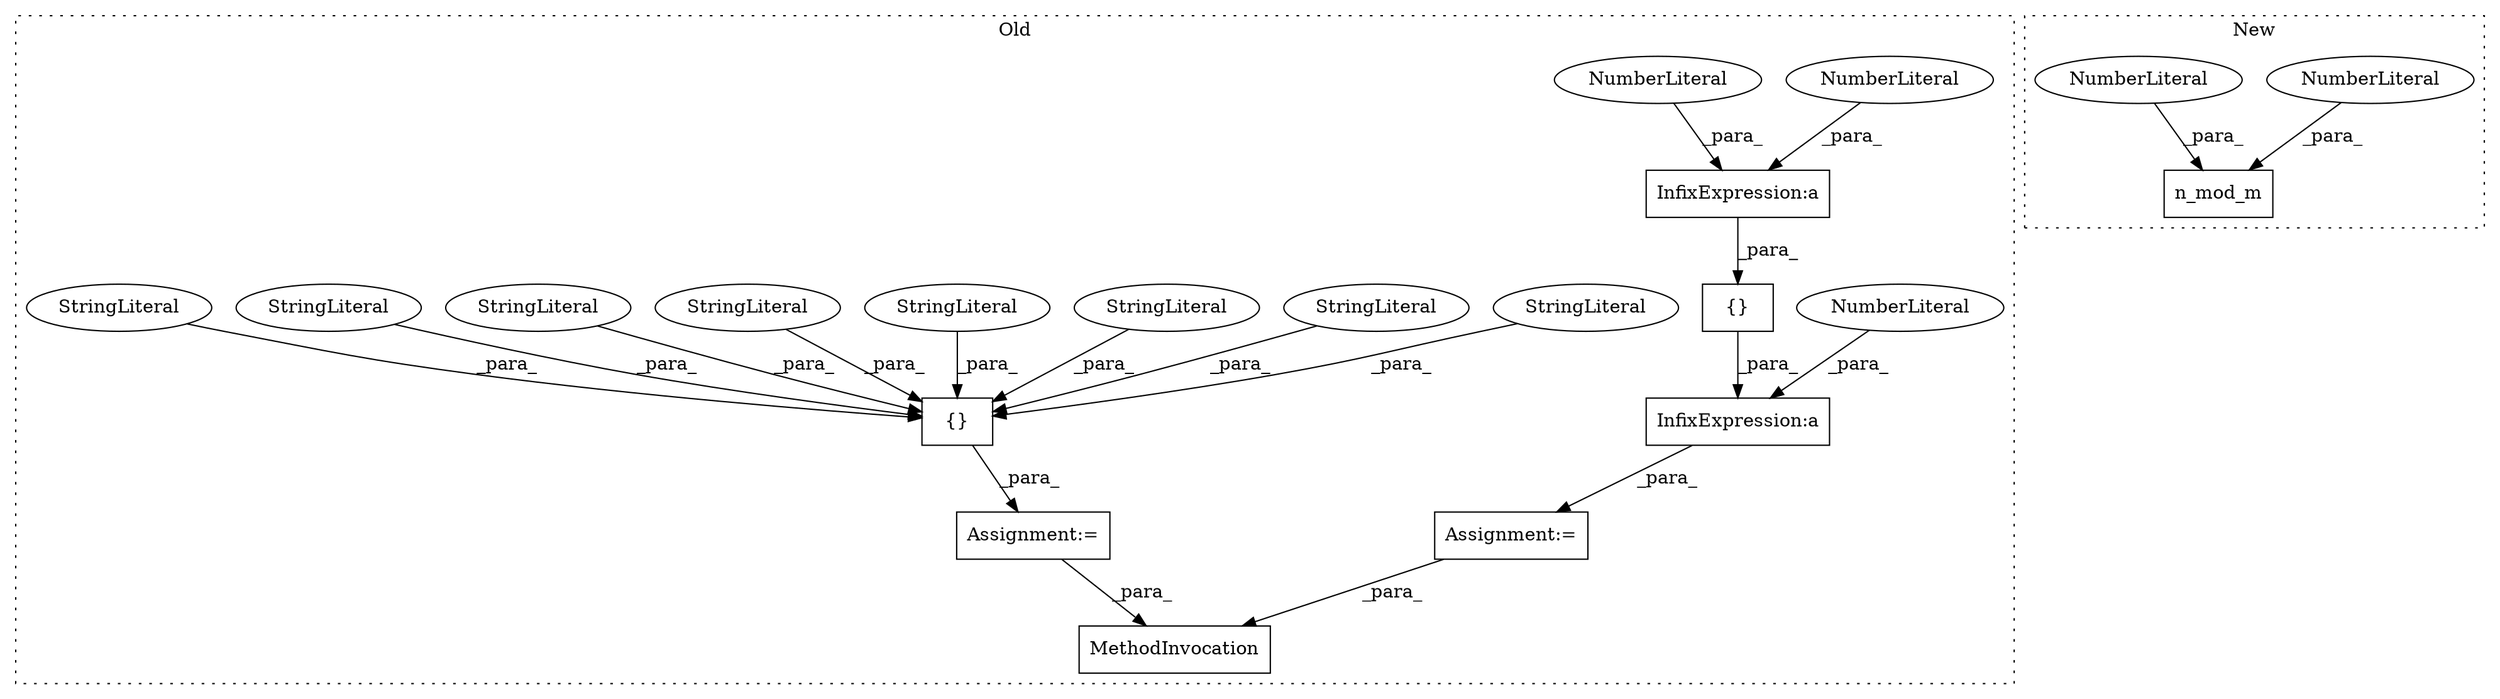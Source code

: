 digraph G {
subgraph cluster0 {
1 [label="{}" a="4" s="1407,1415" l="1,1" shape="box"];
3 [label="InfixExpression:a" a="27" s="1410" l="3" shape="box"];
4 [label="InfixExpression:a" a="27" s="1416" l="3" shape="box"];
5 [label="NumberLiteral" a="34" s="1419" l="1" shape="ellipse"];
6 [label="NumberLiteral" a="34" s="1409" l="1" shape="ellipse"];
7 [label="NumberLiteral" a="34" s="1413" l="1" shape="ellipse"];
9 [label="MethodInvocation" a="32" s="1429,1443" l="2,1" shape="box"];
10 [label="{}" a="4" s="1330,1386" l="1,1" shape="box"];
11 [label="Assignment:=" a="7" s="1396" l="1" shape="box"];
12 [label="Assignment:=" a="7" s="1317" l="1" shape="box"];
13 [label="StringLiteral" a="45" s="1373" l="6" shape="ellipse"];
14 [label="StringLiteral" a="45" s="1331" l="6" shape="ellipse"];
15 [label="StringLiteral" a="45" s="1359" l="6" shape="ellipse"];
16 [label="StringLiteral" a="45" s="1366" l="6" shape="ellipse"];
18 [label="StringLiteral" a="45" s="1352" l="6" shape="ellipse"];
19 [label="StringLiteral" a="45" s="1338" l="6" shape="ellipse"];
20 [label="StringLiteral" a="45" s="1380" l="6" shape="ellipse"];
21 [label="StringLiteral" a="45" s="1345" l="6" shape="ellipse"];
label = "Old";
style="dotted";
}
subgraph cluster1 {
2 [label="n_mod_m" a="32" s="960,971" l="8,1" shape="box"];
8 [label="NumberLiteral" a="34" s="968" l="1" shape="ellipse"];
17 [label="NumberLiteral" a="34" s="970" l="1" shape="ellipse"];
label = "New";
style="dotted";
}
1 -> 4 [label="_para_"];
3 -> 1 [label="_para_"];
4 -> 11 [label="_para_"];
5 -> 4 [label="_para_"];
6 -> 3 [label="_para_"];
7 -> 3 [label="_para_"];
8 -> 2 [label="_para_"];
10 -> 12 [label="_para_"];
11 -> 9 [label="_para_"];
12 -> 9 [label="_para_"];
13 -> 10 [label="_para_"];
14 -> 10 [label="_para_"];
15 -> 10 [label="_para_"];
16 -> 10 [label="_para_"];
17 -> 2 [label="_para_"];
18 -> 10 [label="_para_"];
19 -> 10 [label="_para_"];
20 -> 10 [label="_para_"];
21 -> 10 [label="_para_"];
}